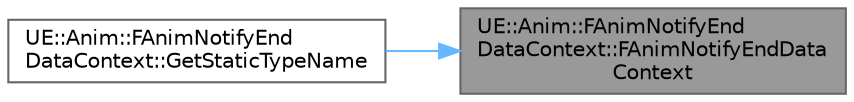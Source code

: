 digraph "UE::Anim::FAnimNotifyEndDataContext::FAnimNotifyEndDataContext"
{
 // INTERACTIVE_SVG=YES
 // LATEX_PDF_SIZE
  bgcolor="transparent";
  edge [fontname=Helvetica,fontsize=10,labelfontname=Helvetica,labelfontsize=10];
  node [fontname=Helvetica,fontsize=10,shape=box,height=0.2,width=0.4];
  rankdir="RL";
  Node1 [id="Node000001",label="UE::Anim::FAnimNotifyEnd\lDataContext::FAnimNotifyEndData\lContext",height=0.2,width=0.4,color="gray40", fillcolor="grey60", style="filled", fontcolor="black",tooltip=" "];
  Node1 -> Node2 [id="edge1_Node000001_Node000002",dir="back",color="steelblue1",style="solid",tooltip=" "];
  Node2 [id="Node000002",label="UE::Anim::FAnimNotifyEnd\lDataContext::GetStaticTypeName",height=0.2,width=0.4,color="grey40", fillcolor="white", style="filled",URL="$d8/d25/classUE_1_1Anim_1_1FAnimNotifyEndDataContext.html#aa6e54a4a669a6b582638f6f9260e8f51",tooltip=" "];
}
